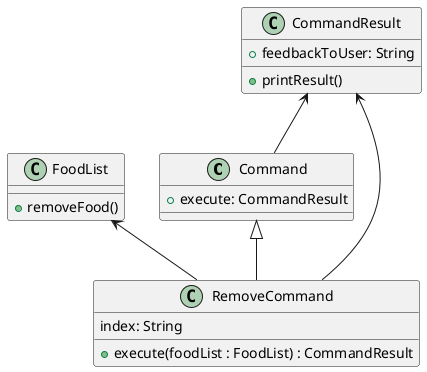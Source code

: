 @startuml
'https://plantuml.com/class-diagram

Command <|-- RemoveCommand
FoodList <-- RemoveCommand
CommandResult <-- RemoveCommand
CommandResult <-- Command

class Command{
    +execute: CommandResult
}

class RemoveCommand{
    index: String
    +execute(foodList : FoodList) : CommandResult

}

class CommandResult{
    +feedbackToUser: String
    +printResult()
}

class FoodList{
    +removeFood()
}
@enduml